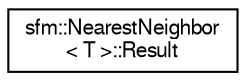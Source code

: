 digraph "Graphical Class Hierarchy"
{
  edge [fontname="FreeSans",fontsize="10",labelfontname="FreeSans",labelfontsize="10"];
  node [fontname="FreeSans",fontsize="10",shape=record];
  rankdir="LR";
  Node0 [label="sfm::NearestNeighbor\l\< T \>::Result",height=0.2,width=0.4,color="black", fillcolor="white", style="filled",URL="$structsfm_1_1_nearest_neighbor_1_1_result.html",tooltip="Unlike the naming suggests, these are square distances. "];
}
